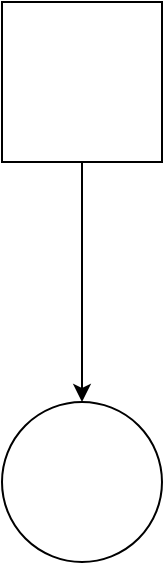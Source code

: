 <mxfile version="16.2.2" type="github"><diagram id="ENl8mLboIaWogoL0URa8" name="Page-1"><mxGraphModel dx="1298" dy="866" grid="1" gridSize="10" guides="1" tooltips="1" connect="1" arrows="1" fold="1" page="1" pageScale="1" pageWidth="827" pageHeight="1169" math="0" shadow="0"><root><mxCell id="0"/><mxCell id="1" parent="0"/><mxCell id="4f29V1K0DFL2n9BiHy71-2" style="edgeStyle=orthogonalEdgeStyle;rounded=0;orthogonalLoop=1;jettySize=auto;html=1;exitX=0.5;exitY=1;exitDx=0;exitDy=0;" edge="1" parent="1" source="4f29V1K0DFL2n9BiHy71-1"><mxGeometry relative="1" as="geometry"><mxPoint x="440" y="460" as="targetPoint"/></mxGeometry></mxCell><mxCell id="4f29V1K0DFL2n9BiHy71-1" value="" style="whiteSpace=wrap;html=1;aspect=fixed;" vertex="1" parent="1"><mxGeometry x="400" y="260" width="80" height="80" as="geometry"/></mxCell><mxCell id="4f29V1K0DFL2n9BiHy71-3" value="" style="ellipse;whiteSpace=wrap;html=1;aspect=fixed;" vertex="1" parent="1"><mxGeometry x="400" y="460" width="80" height="80" as="geometry"/></mxCell></root></mxGraphModel></diagram></mxfile>